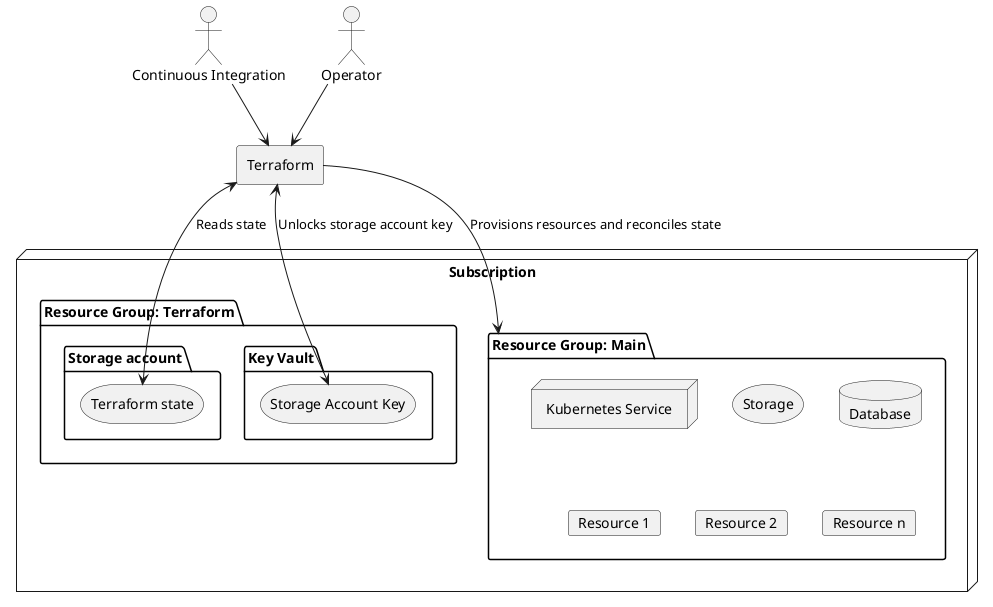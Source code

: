 @startuml
actor "Continuous Integration" as ci
actor "Operator" as ops
agent "Terraform" as tf

node "Subscription" as sub {
  package "Resource Group: Terraform" as rgterra {
    package "Storage account" {
      storage "Terraform state" as tfstate
    }

    package "Key Vault" {
      storage "Storage Account Key" as storagekey
    }

  }
  package "Resource Group: Main" as rgmain {
    node "Kubernetes Service"
    storage "Storage"
    database "Database"
    card "Resource 1"
    card "Resource 2"
    card "Resource n"
  }
}

tf <--> storagekey: Unlocks storage account key
tf <--> tfstate: Reads state
tf --> rgmain: Provisions resources and reconciles state

ops --> tf
ci --> tf

@enduml
